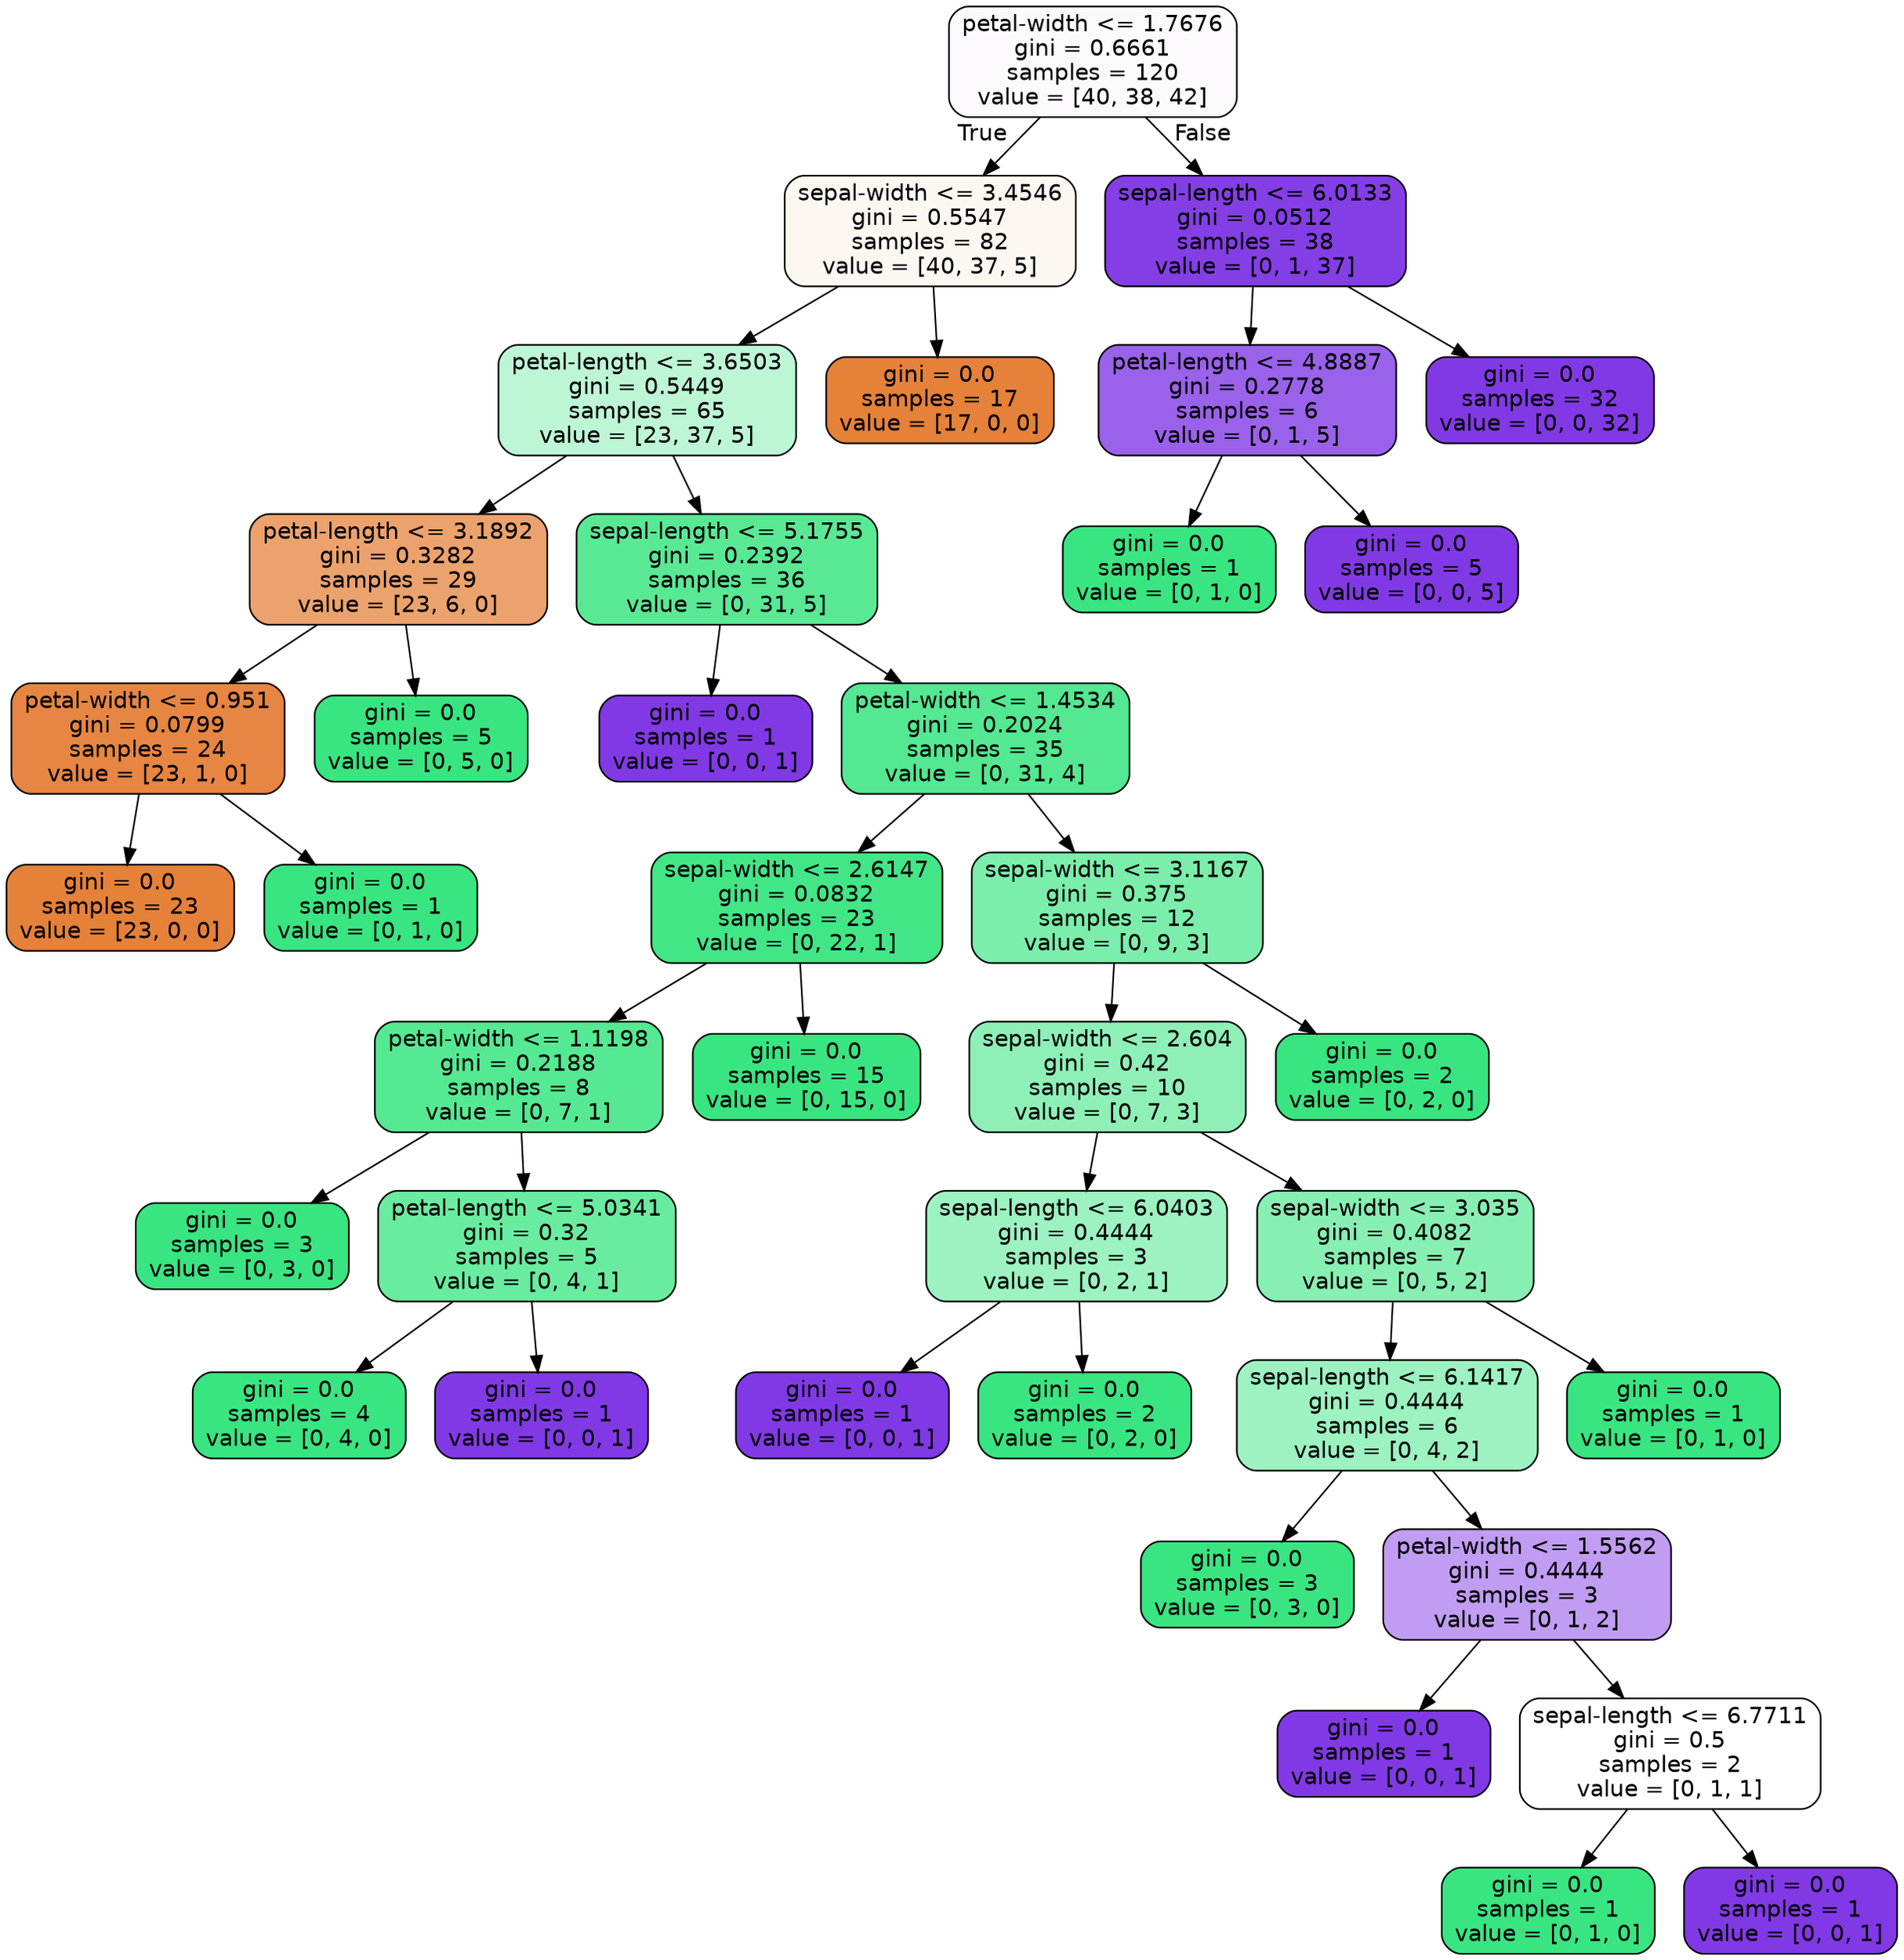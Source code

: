 digraph Tree {
node [shape=box, style="filled, rounded", color="black", fontname=helvetica] ;
edge [fontname=helvetica] ;
0 [label="petal-width <= 1.7676\ngini = 0.6661\nsamples = 120\nvalue = [40, 38, 42]", fillcolor="#fcfafe"] ;
1 [label="sepal-width <= 3.4546\ngini = 0.5547\nsamples = 82\nvalue = [40, 37, 5]", fillcolor="#fdf7f2"] ;
0 -> 1 [labeldistance=2.5, labelangle=45, headlabel="True"] ;
2 [label="petal-length <= 3.6503\ngini = 0.5449\nsamples = 65\nvalue = [23, 37, 5]", fillcolor="#bdf6d5"] ;
1 -> 2 ;
3 [label="petal-length <= 3.1892\ngini = 0.3282\nsamples = 29\nvalue = [23, 6, 0]", fillcolor="#eca26d"] ;
2 -> 3 ;
4 [label="petal-width <= 0.951\ngini = 0.0799\nsamples = 24\nvalue = [23, 1, 0]", fillcolor="#e68642"] ;
3 -> 4 ;
5 [label="gini = 0.0\nsamples = 23\nvalue = [23, 0, 0]", fillcolor="#e58139"] ;
4 -> 5 ;
6 [label="gini = 0.0\nsamples = 1\nvalue = [0, 1, 0]", fillcolor="#39e581"] ;
4 -> 6 ;
7 [label="gini = 0.0\nsamples = 5\nvalue = [0, 5, 0]", fillcolor="#39e581"] ;
3 -> 7 ;
8 [label="sepal-length <= 5.1755\ngini = 0.2392\nsamples = 36\nvalue = [0, 31, 5]", fillcolor="#59e995"] ;
2 -> 8 ;
9 [label="gini = 0.0\nsamples = 1\nvalue = [0, 0, 1]", fillcolor="#8139e5"] ;
8 -> 9 ;
10 [label="petal-width <= 1.4534\ngini = 0.2024\nsamples = 35\nvalue = [0, 31, 4]", fillcolor="#53e891"] ;
8 -> 10 ;
11 [label="sepal-width <= 2.6147\ngini = 0.0832\nsamples = 23\nvalue = [0, 22, 1]", fillcolor="#42e687"] ;
10 -> 11 ;
12 [label="petal-width <= 1.1198\ngini = 0.2188\nsamples = 8\nvalue = [0, 7, 1]", fillcolor="#55e993"] ;
11 -> 12 ;
13 [label="gini = 0.0\nsamples = 3\nvalue = [0, 3, 0]", fillcolor="#39e581"] ;
12 -> 13 ;
14 [label="petal-length <= 5.0341\ngini = 0.32\nsamples = 5\nvalue = [0, 4, 1]", fillcolor="#6aeca0"] ;
12 -> 14 ;
15 [label="gini = 0.0\nsamples = 4\nvalue = [0, 4, 0]", fillcolor="#39e581"] ;
14 -> 15 ;
16 [label="gini = 0.0\nsamples = 1\nvalue = [0, 0, 1]", fillcolor="#8139e5"] ;
14 -> 16 ;
17 [label="gini = 0.0\nsamples = 15\nvalue = [0, 15, 0]", fillcolor="#39e581"] ;
11 -> 17 ;
18 [label="sepal-width <= 3.1167\ngini = 0.375\nsamples = 12\nvalue = [0, 9, 3]", fillcolor="#7beeab"] ;
10 -> 18 ;
19 [label="sepal-width <= 2.604\ngini = 0.42\nsamples = 10\nvalue = [0, 7, 3]", fillcolor="#8ef0b7"] ;
18 -> 19 ;
20 [label="sepal-length <= 6.0403\ngini = 0.4444\nsamples = 3\nvalue = [0, 2, 1]", fillcolor="#9cf2c0"] ;
19 -> 20 ;
21 [label="gini = 0.0\nsamples = 1\nvalue = [0, 0, 1]", fillcolor="#8139e5"] ;
20 -> 21 ;
22 [label="gini = 0.0\nsamples = 2\nvalue = [0, 2, 0]", fillcolor="#39e581"] ;
20 -> 22 ;
23 [label="sepal-width <= 3.035\ngini = 0.4082\nsamples = 7\nvalue = [0, 5, 2]", fillcolor="#88efb3"] ;
19 -> 23 ;
24 [label="sepal-length <= 6.1417\ngini = 0.4444\nsamples = 6\nvalue = [0, 4, 2]", fillcolor="#9cf2c0"] ;
23 -> 24 ;
25 [label="gini = 0.0\nsamples = 3\nvalue = [0, 3, 0]", fillcolor="#39e581"] ;
24 -> 25 ;
26 [label="petal-width <= 1.5562\ngini = 0.4444\nsamples = 3\nvalue = [0, 1, 2]", fillcolor="#c09cf2"] ;
24 -> 26 ;
27 [label="gini = 0.0\nsamples = 1\nvalue = [0, 0, 1]", fillcolor="#8139e5"] ;
26 -> 27 ;
28 [label="sepal-length <= 6.7711\ngini = 0.5\nsamples = 2\nvalue = [0, 1, 1]", fillcolor="#ffffff"] ;
26 -> 28 ;
29 [label="gini = 0.0\nsamples = 1\nvalue = [0, 1, 0]", fillcolor="#39e581"] ;
28 -> 29 ;
30 [label="gini = 0.0\nsamples = 1\nvalue = [0, 0, 1]", fillcolor="#8139e5"] ;
28 -> 30 ;
31 [label="gini = 0.0\nsamples = 1\nvalue = [0, 1, 0]", fillcolor="#39e581"] ;
23 -> 31 ;
32 [label="gini = 0.0\nsamples = 2\nvalue = [0, 2, 0]", fillcolor="#39e581"] ;
18 -> 32 ;
33 [label="gini = 0.0\nsamples = 17\nvalue = [17, 0, 0]", fillcolor="#e58139"] ;
1 -> 33 ;
34 [label="sepal-length <= 6.0133\ngini = 0.0512\nsamples = 38\nvalue = [0, 1, 37]", fillcolor="#843ee6"] ;
0 -> 34 [labeldistance=2.5, labelangle=-45, headlabel="False"] ;
35 [label="petal-length <= 4.8887\ngini = 0.2778\nsamples = 6\nvalue = [0, 1, 5]", fillcolor="#9a61ea"] ;
34 -> 35 ;
36 [label="gini = 0.0\nsamples = 1\nvalue = [0, 1, 0]", fillcolor="#39e581"] ;
35 -> 36 ;
37 [label="gini = 0.0\nsamples = 5\nvalue = [0, 0, 5]", fillcolor="#8139e5"] ;
35 -> 37 ;
38 [label="gini = 0.0\nsamples = 32\nvalue = [0, 0, 32]", fillcolor="#8139e5"] ;
34 -> 38 ;
}
